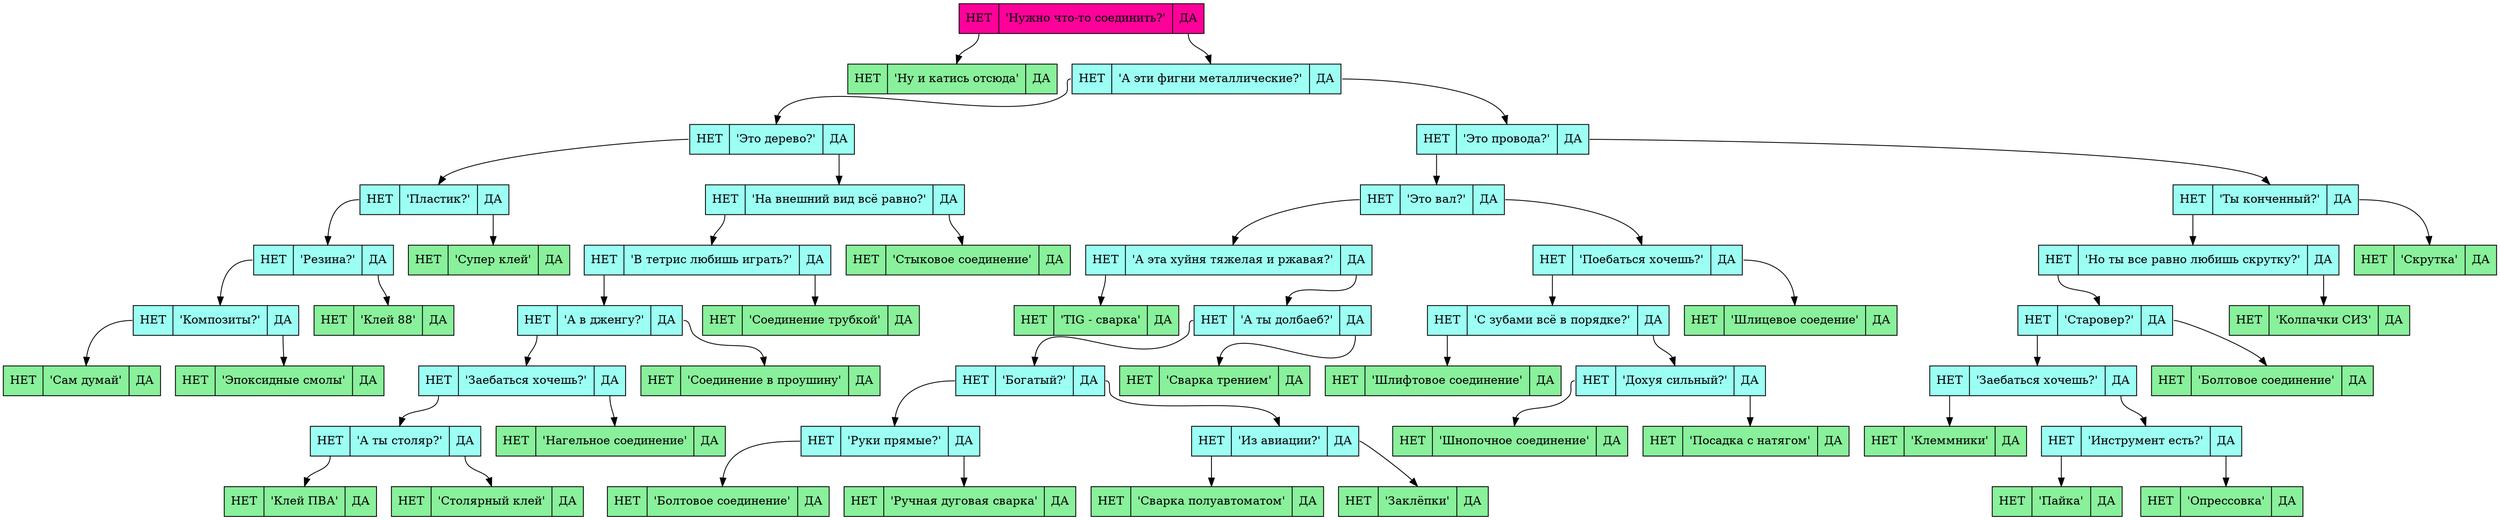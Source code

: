 digraph G{
node [color="#000000", shape=record];
struct21884520 [style="filled", fillcolor="#FF019A", label="<f0> НЕТ  |<f1> 'Нужно что-то соединить?' | <f2> ДА"];
edge[color = "black"];
struct21884520:f2 -> struct21884584:f1;
  struct21884584 [style="filled", fillcolor="#9cfff4", label="<f0> НЕТ | <f1> 'А эти фигни металлические?' | <f2> ДА "];
struct21884584:f2 -> struct21883624:f1;
  struct21883624 [style="filled", fillcolor="#9cfff4", label="<f0> НЕТ | <f1> 'Это провода?' | <f2> ДА "];
struct21883624:f2 -> struct21883752:f1;
  struct21883752 [style="filled", fillcolor="#9cfff4", label="<f0> НЕТ | <f1> 'Ты конченный?' | <f2> ДА "];
struct21883752:f2 -> struct21885096:f1;
  struct21885096 [style="filled", fillcolor="#89F09B", label="<f0> НЕТ | <f1> 'Скрутка' | <f2> ДА "];
struct21883752 [style="filled", fillcolor="#9cfff4", label="<f0> НЕТ | <f1> 'Ты конченный?' | <f2> ДА "];
struct21883752:f0 -> struct21885160:f1;
  struct21885160 [style="filled", fillcolor="#9cfff4", label="<f0> НЕТ | <f1> 'Но ты все равно любишь скрутку?' | <f2> ДА "];
struct21885160:f2 -> struct21885224:f1;
  struct21885224 [style="filled", fillcolor="#89F09B", label="<f0> НЕТ | <f1> 'Колпачки СИЗ' | <f2> ДА "];
struct21885160 [style="filled", fillcolor="#9cfff4", label="<f0> НЕТ | <f1> 'Но ты все равно любишь скрутку?' | <f2> ДА "];
struct21885160:f0 -> struct21833384:f1;
  struct21833384 [style="filled", fillcolor="#9cfff4", label="<f0> НЕТ | <f1> 'Старовер?' | <f2> ДА "];
struct21833384:f2 -> struct21905144:f1;
  struct21905144 [style="filled", fillcolor="#89F09B", label="<f0> НЕТ | <f1> 'Болтовое соединение' | <f2> ДА "];
struct21833384 [style="filled", fillcolor="#9cfff4", label="<f0> НЕТ | <f1> 'Старовер?' | <f2> ДА "];
struct21833384:f0 -> struct21905464:f1;
  struct21905464 [style="filled", fillcolor="#9cfff4", label="<f0> НЕТ | <f1> 'Заебаться хочешь?' | <f2> ДА "];
struct21905464:f2 -> struct21903800:f1;
  struct21903800 [style="filled", fillcolor="#9cfff4", label="<f0> НЕТ | <f1> 'Инструмент есть?' | <f2> ДА "];
struct21903800:f2 -> struct21905528:f1;
  struct21905528 [style="filled", fillcolor="#89F09B", label="<f0> НЕТ | <f1> 'Опрессовка' | <f2> ДА "];
struct21903800 [style="filled", fillcolor="#9cfff4", label="<f0> НЕТ | <f1> 'Инструмент есть?' | <f2> ДА "];
struct21903800:f0 -> struct21905592:f1;
  struct21905592 [style="filled", fillcolor="#89F09B", label="<f0> НЕТ | <f1> 'Пайка' | <f2> ДА "];
struct21905464 [style="filled", fillcolor="#9cfff4", label="<f0> НЕТ | <f1> 'Заебаться хочешь?' | <f2> ДА "];
struct21905464:f0 -> struct21905720:f1;
  struct21905720 [style="filled", fillcolor="#89F09B", label="<f0> НЕТ | <f1> 'Клеммники' | <f2> ДА "];
struct21883624 [style="filled", fillcolor="#9cfff4", label="<f0> НЕТ | <f1> 'Это провода?' | <f2> ДА "];
struct21883624:f0 -> struct21903992:f1;
  struct21903992 [style="filled", fillcolor="#9cfff4", label="<f0> НЕТ | <f1> 'Это вал?' | <f2> ДА "];
struct21903992:f2 -> struct21905080:f1;
  struct21905080 [style="filled", fillcolor="#9cfff4", label="<f0> НЕТ | <f1> 'Поебаться хочешь?' | <f2> ДА "];
struct21905080:f2 -> struct21905656:f1;
  struct21905656 [style="filled", fillcolor="#89F09B", label="<f0> НЕТ | <f1> 'Шлицевое соедение' | <f2> ДА "];
struct21905080 [style="filled", fillcolor="#9cfff4", label="<f0> НЕТ | <f1> 'Поебаться хочешь?' | <f2> ДА "];
struct21905080:f0 -> struct21904632:f1;
  struct21904632 [style="filled", fillcolor="#9cfff4", label="<f0> НЕТ | <f1> 'С зубами всё в порядке?' | <f2> ДА "];
struct21904632:f2 -> struct21905016:f1;
  struct21905016 [style="filled", fillcolor="#9cfff4", label="<f0> НЕТ | <f1> 'Дохуя сильный?' | <f2> ДА "];
struct21905016:f2 -> struct21904248:f1;
  struct21904248 [style="filled", fillcolor="#89F09B", label="<f0> НЕТ | <f1> 'Посадка с натягом' | <f2> ДА "];
struct21905016 [style="filled", fillcolor="#9cfff4", label="<f0> НЕТ | <f1> 'Дохуя сильный?' | <f2> ДА "];
struct21905016:f0 -> struct21904440:f1;
  struct21904440 [style="filled", fillcolor="#89F09B", label="<f0> НЕТ | <f1> 'Шнопочное соединение' | <f2> ДА "];
struct21904632 [style="filled", fillcolor="#9cfff4", label="<f0> НЕТ | <f1> 'С зубами всё в порядке?' | <f2> ДА "];
struct21904632:f0 -> struct21904696:f1;
  struct21904696 [style="filled", fillcolor="#89F09B", label="<f0> НЕТ | <f1> 'Шлифтовое соединение' | <f2> ДА "];
struct21903992 [style="filled", fillcolor="#9cfff4", label="<f0> НЕТ | <f1> 'Это вал?' | <f2> ДА "];
struct21903992:f0 -> struct21904184:f1;
  struct21904184 [style="filled", fillcolor="#9cfff4", label="<f0> НЕТ | <f1> 'А эта хуйня тяжелая и ржавая?' | <f2> ДА "];
struct21904184:f2 -> struct21904056:f1;
  struct21904056 [style="filled", fillcolor="#9cfff4", label="<f0> НЕТ | <f1> 'А ты долбаеб?' | <f2> ДА "];
struct21904056:f2 -> struct21903928:f1;
  struct21903928 [style="filled", fillcolor="#89F09B", label="<f0> НЕТ | <f1> 'Сварка трением' | <f2> ДА "];
struct21904056 [style="filled", fillcolor="#9cfff4", label="<f0> НЕТ | <f1> 'А ты долбаеб?' | <f2> ДА "];
struct21904056:f0 -> struct21905784:f1;
  struct21905784 [style="filled", fillcolor="#9cfff4", label="<f0> НЕТ | <f1> 'Богатый?' | <f2> ДА "];
struct21905784:f2 -> struct21905208:f1;
  struct21905208 [style="filled", fillcolor="#9cfff4", label="<f0> НЕТ | <f1> 'Из авиации?' | <f2> ДА "];
struct21905208:f2 -> struct21904504:f1;
  struct21904504 [style="filled", fillcolor="#89F09B", label="<f0> НЕТ | <f1> 'Заклёпки' | <f2> ДА "];
struct21905208 [style="filled", fillcolor="#9cfff4", label="<f0> НЕТ | <f1> 'Из авиации?' | <f2> ДА "];
struct21905208:f0 -> struct21904824:f1;
  struct21904824 [style="filled", fillcolor="#89F09B", label="<f0> НЕТ | <f1> 'Сварка полуавтоматом' | <f2> ДА "];
struct21905784 [style="filled", fillcolor="#9cfff4", label="<f0> НЕТ | <f1> 'Богатый?' | <f2> ДА "];
struct21905784:f0 -> struct21904120:f1;
  struct21904120 [style="filled", fillcolor="#9cfff4", label="<f0> НЕТ | <f1> 'Руки прямые?' | <f2> ДА "];
struct21904120:f2 -> struct21904376:f1;
  struct21904376 [style="filled", fillcolor="#89F09B", label="<f0> НЕТ | <f1> 'Ручная дуговая сварка' | <f2> ДА "];
struct21904120 [style="filled", fillcolor="#9cfff4", label="<f0> НЕТ | <f1> 'Руки прямые?' | <f2> ДА "];
struct21904120:f0 -> struct21904568:f1;
  struct21904568 [style="filled", fillcolor="#89F09B", label="<f0> НЕТ | <f1> 'Болтовое соединение' | <f2> ДА "];
struct21904184 [style="filled", fillcolor="#9cfff4", label="<f0> НЕТ | <f1> 'А эта хуйня тяжелая и ржавая?' | <f2> ДА "];
struct21904184:f0 -> struct21905336:f1;
  struct21905336 [style="filled", fillcolor="#89F09B", label="<f0> НЕТ | <f1> 'TIG - сварка' | <f2> ДА "];
struct21884584 [style="filled", fillcolor="#9cfff4", label="<f0> НЕТ | <f1> 'А эти фигни металлические?' | <f2> ДА "];
struct21884584:f0 -> struct21905272:f1;
  struct21905272 [style="filled", fillcolor="#9cfff4", label="<f0> НЕТ | <f1> 'Это дерево?' | <f2> ДА "];
struct21905272:f2 -> struct21903864:f1;
  struct21903864 [style="filled", fillcolor="#9cfff4", label="<f0> НЕТ | <f1> 'На внешний вид всё равно?' | <f2> ДА "];
struct21903864:f2 -> struct21905400:f1;
  struct21905400 [style="filled", fillcolor="#89F09B", label="<f0> НЕТ | <f1> 'Стыковое соединение' | <f2> ДА "];
struct21903864 [style="filled", fillcolor="#9cfff4", label="<f0> НЕТ | <f1> 'На внешний вид всё равно?' | <f2> ДА "];
struct21903864:f0 -> struct21904312:f1;
  struct21904312 [style="filled", fillcolor="#9cfff4", label="<f0> НЕТ | <f1> 'В тетрис любишь играть?' | <f2> ДА "];
struct21904312:f2 -> struct21904760:f1;
  struct21904760 [style="filled", fillcolor="#89F09B", label="<f0> НЕТ | <f1> 'Соединение трубкой' | <f2> ДА "];
struct21904312 [style="filled", fillcolor="#9cfff4", label="<f0> НЕТ | <f1> 'В тетрис любишь играть?' | <f2> ДА "];
struct21904312:f0 -> struct21904888:f1;
  struct21904888 [style="filled", fillcolor="#9cfff4", label="<f0> НЕТ | <f1> 'А в дженгу?' | <f2> ДА "];
struct21904888:f2 -> struct21904952:f1;
  struct21904952 [style="filled", fillcolor="#89F09B", label="<f0> НЕТ | <f1> 'Соединение в проушину' | <f2> ДА "];
struct21904888 [style="filled", fillcolor="#9cfff4", label="<f0> НЕТ | <f1> 'А в дженгу?' | <f2> ДА "];
struct21904888:f0 -> struct21906872:f1;
  struct21906872 [style="filled", fillcolor="#9cfff4", label="<f0> НЕТ | <f1> 'Заебаться хочешь?' | <f2> ДА "];
struct21906872:f2 -> struct21906168:f1;
  struct21906168 [style="filled", fillcolor="#89F09B", label="<f0> НЕТ | <f1> 'Нагельное соединение' | <f2> ДА "];
struct21906872 [style="filled", fillcolor="#9cfff4", label="<f0> НЕТ | <f1> 'Заебаться хочешь?' | <f2> ДА "];
struct21906872:f0 -> struct21907768:f1;
  struct21907768 [style="filled", fillcolor="#9cfff4", label="<f0> НЕТ | <f1> 'А ты столяр?' | <f2> ДА "];
struct21907768:f2 -> struct21906552:f1;
  struct21906552 [style="filled", fillcolor="#89F09B", label="<f0> НЕТ | <f1> 'Столярный клей' | <f2> ДА "];
struct21907768 [style="filled", fillcolor="#9cfff4", label="<f0> НЕТ | <f1> 'А ты столяр?' | <f2> ДА "];
struct21907768:f0 -> struct21905976:f1;
  struct21905976 [style="filled", fillcolor="#89F09B", label="<f0> НЕТ | <f1> 'Клей ПВА' | <f2> ДА "];
struct21905272 [style="filled", fillcolor="#9cfff4", label="<f0> НЕТ | <f1> 'Это дерево?' | <f2> ДА "];
struct21905272:f0 -> struct21906616:f1;
  struct21906616 [style="filled", fillcolor="#9cfff4", label="<f0> НЕТ | <f1> 'Пластик?' | <f2> ДА "];
struct21906616:f2 -> struct21906680:f1;
  struct21906680 [style="filled", fillcolor="#89F09B", label="<f0> НЕТ | <f1> 'Супер клей' | <f2> ДА "];
struct21906616 [style="filled", fillcolor="#9cfff4", label="<f0> НЕТ | <f1> 'Пластик?' | <f2> ДА "];
struct21906616:f0 -> struct21906360:f1;
  struct21906360 [style="filled", fillcolor="#9cfff4", label="<f0> НЕТ | <f1> 'Резина?' | <f2> ДА "];
struct21906360:f2 -> struct21906424:f1;
  struct21906424 [style="filled", fillcolor="#89F09B", label="<f0> НЕТ | <f1> 'Клей 88' | <f2> ДА "];
struct21906360 [style="filled", fillcolor="#9cfff4", label="<f0> НЕТ | <f1> 'Резина?' | <f2> ДА "];
struct21906360:f0 -> struct21907256:f1;
  struct21907256 [style="filled", fillcolor="#9cfff4", label="<f0> НЕТ | <f1> 'Композиты?' | <f2> ДА "];
struct21907256:f2 -> struct21906936:f1;
  struct21906936 [style="filled", fillcolor="#89F09B", label="<f0> НЕТ | <f1> 'Эпоксидные смолы' | <f2> ДА "];
struct21907256 [style="filled", fillcolor="#9cfff4", label="<f0> НЕТ | <f1> 'Композиты?' | <f2> ДА "];
struct21907256:f0 -> struct21906232:f1;
  struct21906232 [style="filled", fillcolor="#89F09B", label="<f0> НЕТ | <f1> 'Сам думай' | <f2> ДА "];
struct21884520:f0 -> struct21906744:f1;
  struct21906744 [style="filled", fillcolor="#89F09B", label="<f0> НЕТ | <f1> 'Ну и катись отсюда' | <f2> ДА "];
}